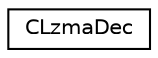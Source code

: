 digraph "Graphical Class Hierarchy"
{
 // LATEX_PDF_SIZE
  edge [fontname="Helvetica",fontsize="10",labelfontname="Helvetica",labelfontsize="10"];
  node [fontname="Helvetica",fontsize="10",shape=record];
  rankdir="LR";
  Node0 [label="CLzmaDec",height=0.2,width=0.4,color="black", fillcolor="white", style="filled",URL="$struct_c_lzma_dec.html",tooltip=" "];
}
